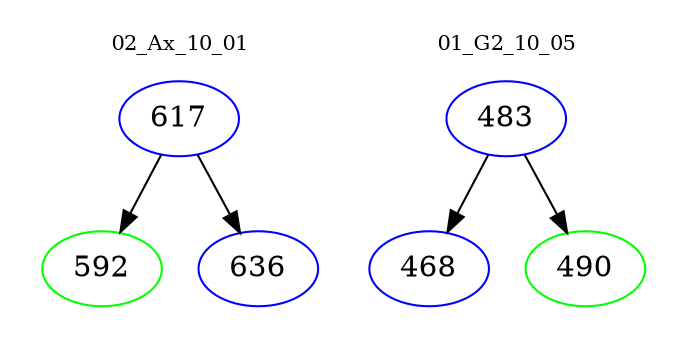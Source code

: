 digraph{
subgraph cluster_0 {
color = white
label = "02_Ax_10_01";
fontsize=10;
T0_617 [label="617", color="blue"]
T0_617 -> T0_592 [color="black"]
T0_592 [label="592", color="green"]
T0_617 -> T0_636 [color="black"]
T0_636 [label="636", color="blue"]
}
subgraph cluster_1 {
color = white
label = "01_G2_10_05";
fontsize=10;
T1_483 [label="483", color="blue"]
T1_483 -> T1_468 [color="black"]
T1_468 [label="468", color="blue"]
T1_483 -> T1_490 [color="black"]
T1_490 [label="490", color="green"]
}
}
